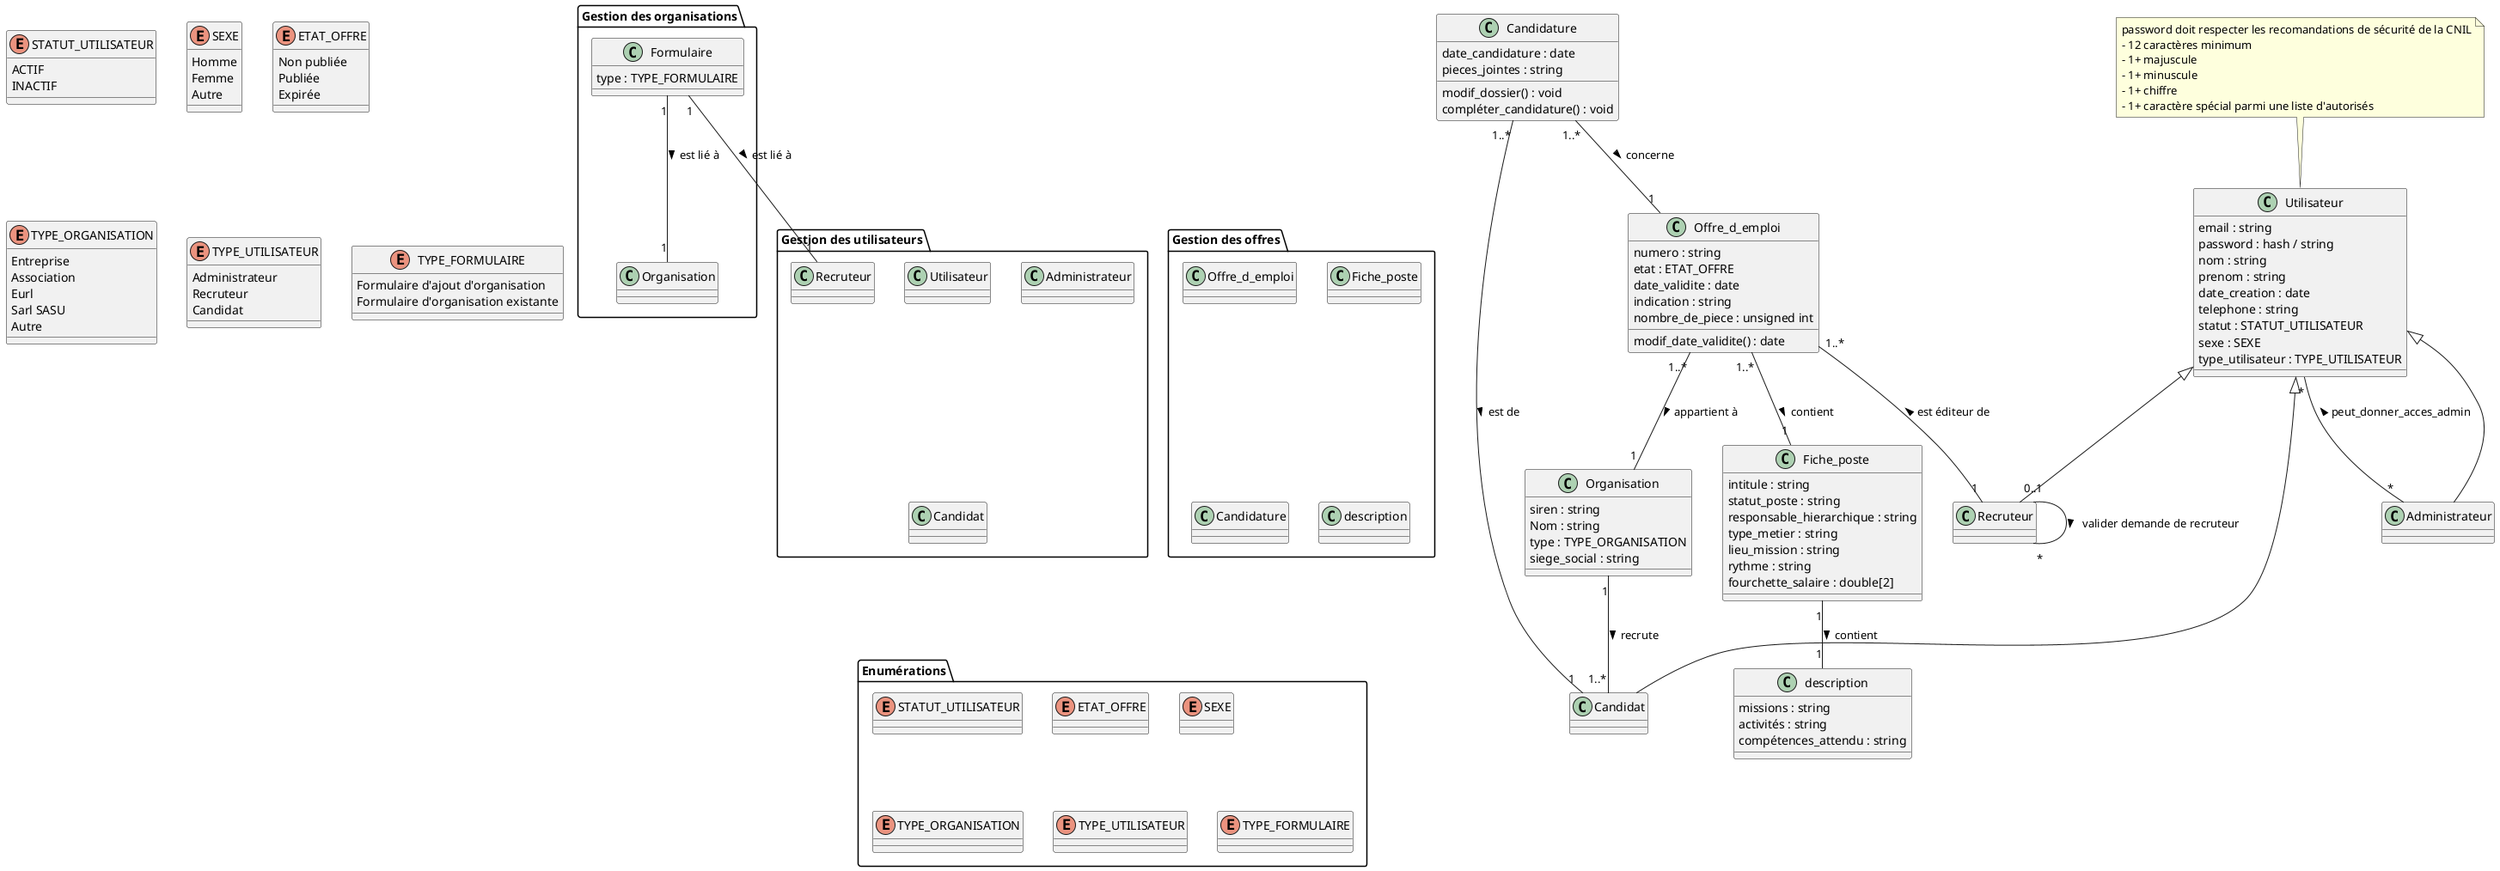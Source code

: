 @startuml MCD

package "Gestion des utilisateurs" {
    class Utilisateur
    class Administrateur
    class Candidat
    class Recruteur
}

package "Gestion des organisations" {
    class Organisation
    class Formulaire {
        type : TYPE_FORMULAIRE
    }
    Formulaire "1" -- "1" Organisation : est lié à >
    Formulaire "1" -- "1" Recruteur : est lié à >
}

package "Gestion des offres" {
    class Offre_d_emploi
    class Fiche_poste
    class Candidature
    class description
}


package "Enumérations" {
    enum STATUT_UTILISATEUR
    enum ETAT_OFFRE
    enum SEXE
    enum TYPE_ORGANISATION
    enum TYPE_UTILISATEUR
    enum TYPE_FORMULAIRE
}


class Utilisateur {
    email : string
    password : hash / string
    nom : string 
    prenom : string
    date_creation : date
    telephone : string
    statut : STATUT_UTILISATEUR
    sexe : SEXE
    type_utilisateur : TYPE_UTILISATEUR
}

note top of Utilisateur
    password doit respecter les recomandations de sécurité de la CNIL
    - 12 caractères minimum
    - 1+ majuscule
    - 1+ minuscule
    - 1+ chiffre
    - 1+ caractère spécial parmi une liste d'autorisés
end note



class Administrateur {}
class Candidat {}
class Recruteur {}

Utilisateur <|-- Administrateur
Utilisateur <|-- Candidat
Utilisateur <|-- Recruteur

Recruteur "0..1" -- "*" Recruteur : valider demande de recruteur >

Administrateur "*"-- "*" Utilisateur : peut_donner_acces_admin >

class Organisation {
    siren : string
    Nom : string
    type : TYPE_ORGANISATION
    siege_social : string
}

class Offre_d_emploi {
    numero : string
    etat : ETAT_OFFRE
    date_validite : date
    indication : string
    nombre_de_piece : unsigned int
    modif_date_validite() : date
}

class Fiche_poste {
    intitule : string
    statut_poste : string
    responsable_hierarchique : string
    type_metier : string
    lieu_mission : string
    rythme : string
    fourchette_salaire : double[2]
}



Offre_d_emploi "1..*" -- "1" Organisation : appartient à >
Offre_d_emploi "1..*" -- "1" Fiche_poste : contient >
Offre_d_emploi "1..*" -- "1" Recruteur : est éditeur de <


class Candidature {
    date_candidature : date
    pieces_jointes : string
    modif_dossier() : void
    compléter_candidature() : void
}

class description {
    missions : string
    activités : string
    compétences_attendu : string
}
Fiche_poste "1" -- "1" description : contient >

Candidature "1..*" -- "1" Offre_d_emploi : concerne >
Candidature "1..*" -- "1" Candidat : est de >

Organisation "1" -- "1..*" Candidat : recrute >

enum STATUT_UTILISATEUR {
    ACTIF
    INACTIF
}

enum SEXE {
    Homme
    Femme
    Autre
}

enum ETAT_OFFRE {
    Non publiée
    Publiée
    Expirée
}

enum TYPE_ORGANISATION {
    Entreprise
    Association
    Eurl
    Sarl SASU
    Autre
}


enum TYPE_UTILISATEUR {
    Administrateur
    Recruteur
    Candidat
}

enum TYPE_FORMULAIRE {
    Formulaire d'ajout d'organisation
    Formulaire d'organisation existante
}
@enduml